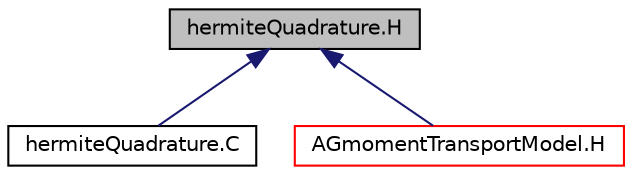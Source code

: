 digraph "hermiteQuadrature.H"
{
  bgcolor="transparent";
  edge [fontname="Helvetica",fontsize="10",labelfontname="Helvetica",labelfontsize="10"];
  node [fontname="Helvetica",fontsize="10",shape=record];
  Node6 [label="hermiteQuadrature.H",height=0.2,width=0.4,color="black", fillcolor="grey75", style="filled", fontcolor="black"];
  Node6 -> Node7 [dir="back",color="midnightblue",fontsize="10",style="solid",fontname="Helvetica"];
  Node7 [label="hermiteQuadrature.C",height=0.2,width=0.4,color="black",URL="$a00059.html"];
  Node6 -> Node8 [dir="back",color="midnightblue",fontsize="10",style="solid",fontname="Helvetica"];
  Node8 [label="AGmomentTransportModel.H",height=0.2,width=0.4,color="red",URL="$a01361.html"];
}
